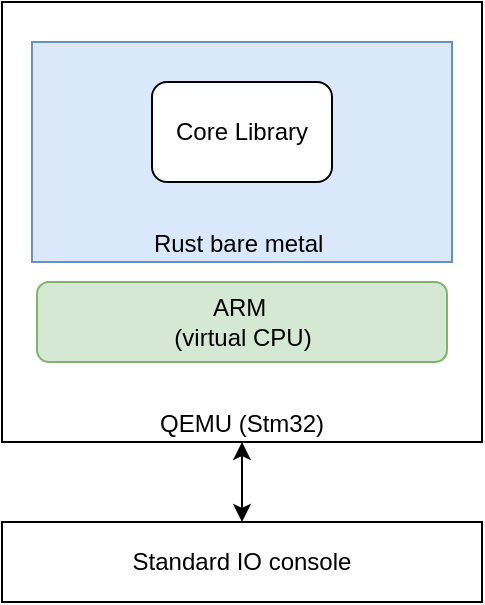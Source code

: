 <mxfile version="20.8.16" type="device"><diagram name="Page-1" id="Gm9ynSY0iG3qGfr2oZFf"><mxGraphModel dx="1364" dy="843" grid="1" gridSize="10" guides="1" tooltips="1" connect="1" arrows="1" fold="1" page="1" pageScale="1" pageWidth="827" pageHeight="1169" math="0" shadow="0"><root><mxCell id="0"/><mxCell id="1" parent="0"/><mxCell id="PpVvAbzEL-4AekfPb6pG-1" value="QEMU (Stm32)" style="rounded=0;whiteSpace=wrap;html=1;verticalAlign=bottom;" parent="1" vertex="1"><mxGeometry x="80" y="40" width="240" height="220" as="geometry"/></mxCell><mxCell id="PpVvAbzEL-4AekfPb6pG-2" value="Rust bare metal&amp;nbsp;" style="rounded=0;whiteSpace=wrap;html=1;fillColor=#dae8fc;strokeColor=#6c8ebf;verticalAlign=bottom;" parent="1" vertex="1"><mxGeometry x="95" y="60" width="210" height="110" as="geometry"/></mxCell><mxCell id="PpVvAbzEL-4AekfPb6pG-3" value="Standard IO console" style="rounded=0;whiteSpace=wrap;html=1;" parent="1" vertex="1"><mxGeometry x="80" y="300" width="240" height="40" as="geometry"/></mxCell><mxCell id="PpVvAbzEL-4AekfPb6pG-4" value="" style="endArrow=classic;startArrow=classic;html=1;rounded=0;exitX=0.5;exitY=0;exitDx=0;exitDy=0;entryX=0.5;entryY=1;entryDx=0;entryDy=0;" parent="1" source="PpVvAbzEL-4AekfPb6pG-3" target="PpVvAbzEL-4AekfPb6pG-1" edge="1"><mxGeometry width="50" height="50" relative="1" as="geometry"><mxPoint x="510" y="340" as="sourcePoint"/><mxPoint x="200" y="350" as="targetPoint"/></mxGeometry></mxCell><mxCell id="PpVvAbzEL-4AekfPb6pG-8" value="Core Library" style="rounded=1;whiteSpace=wrap;html=1;" parent="1" vertex="1"><mxGeometry x="155" y="80" width="90" height="50" as="geometry"/></mxCell><mxCell id="qZDRr47cO1_yxBJYb6bd-1" value="ARM&amp;nbsp;&lt;br&gt;(virtual CPU)" style="rounded=1;whiteSpace=wrap;html=1;fillColor=#d5e8d4;strokeColor=#82b366;" vertex="1" parent="1"><mxGeometry x="97.5" y="180" width="205" height="40" as="geometry"/></mxCell></root></mxGraphModel></diagram></mxfile>